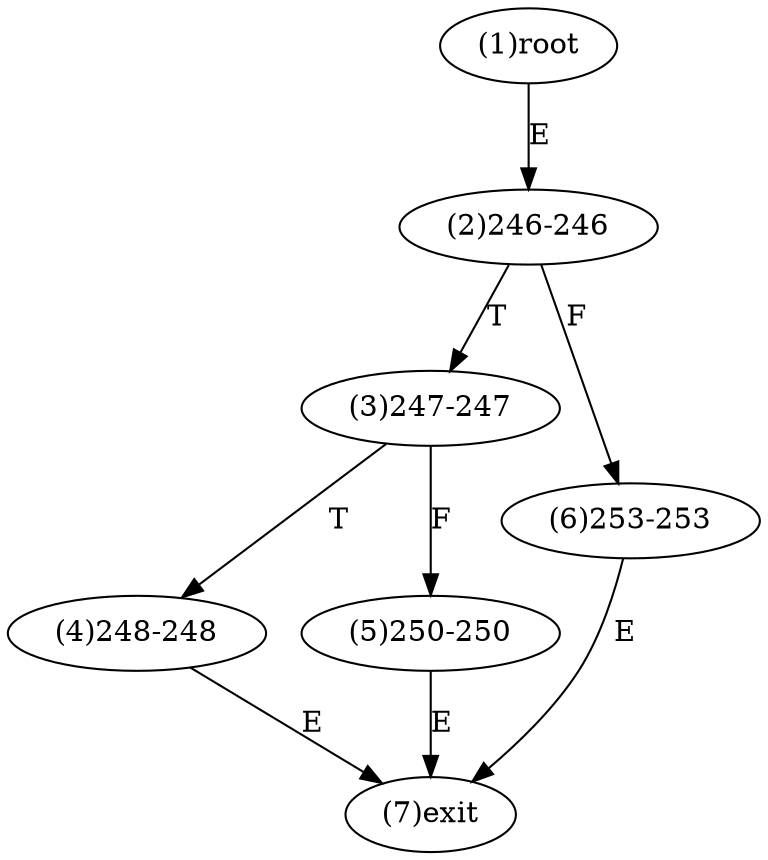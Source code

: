 digraph "" { 
1[ label="(1)root"];
2[ label="(2)246-246"];
3[ label="(3)247-247"];
4[ label="(4)248-248"];
5[ label="(5)250-250"];
6[ label="(6)253-253"];
7[ label="(7)exit"];
1->2[ label="E"];
2->6[ label="F"];
2->3[ label="T"];
3->5[ label="F"];
3->4[ label="T"];
4->7[ label="E"];
5->7[ label="E"];
6->7[ label="E"];
}